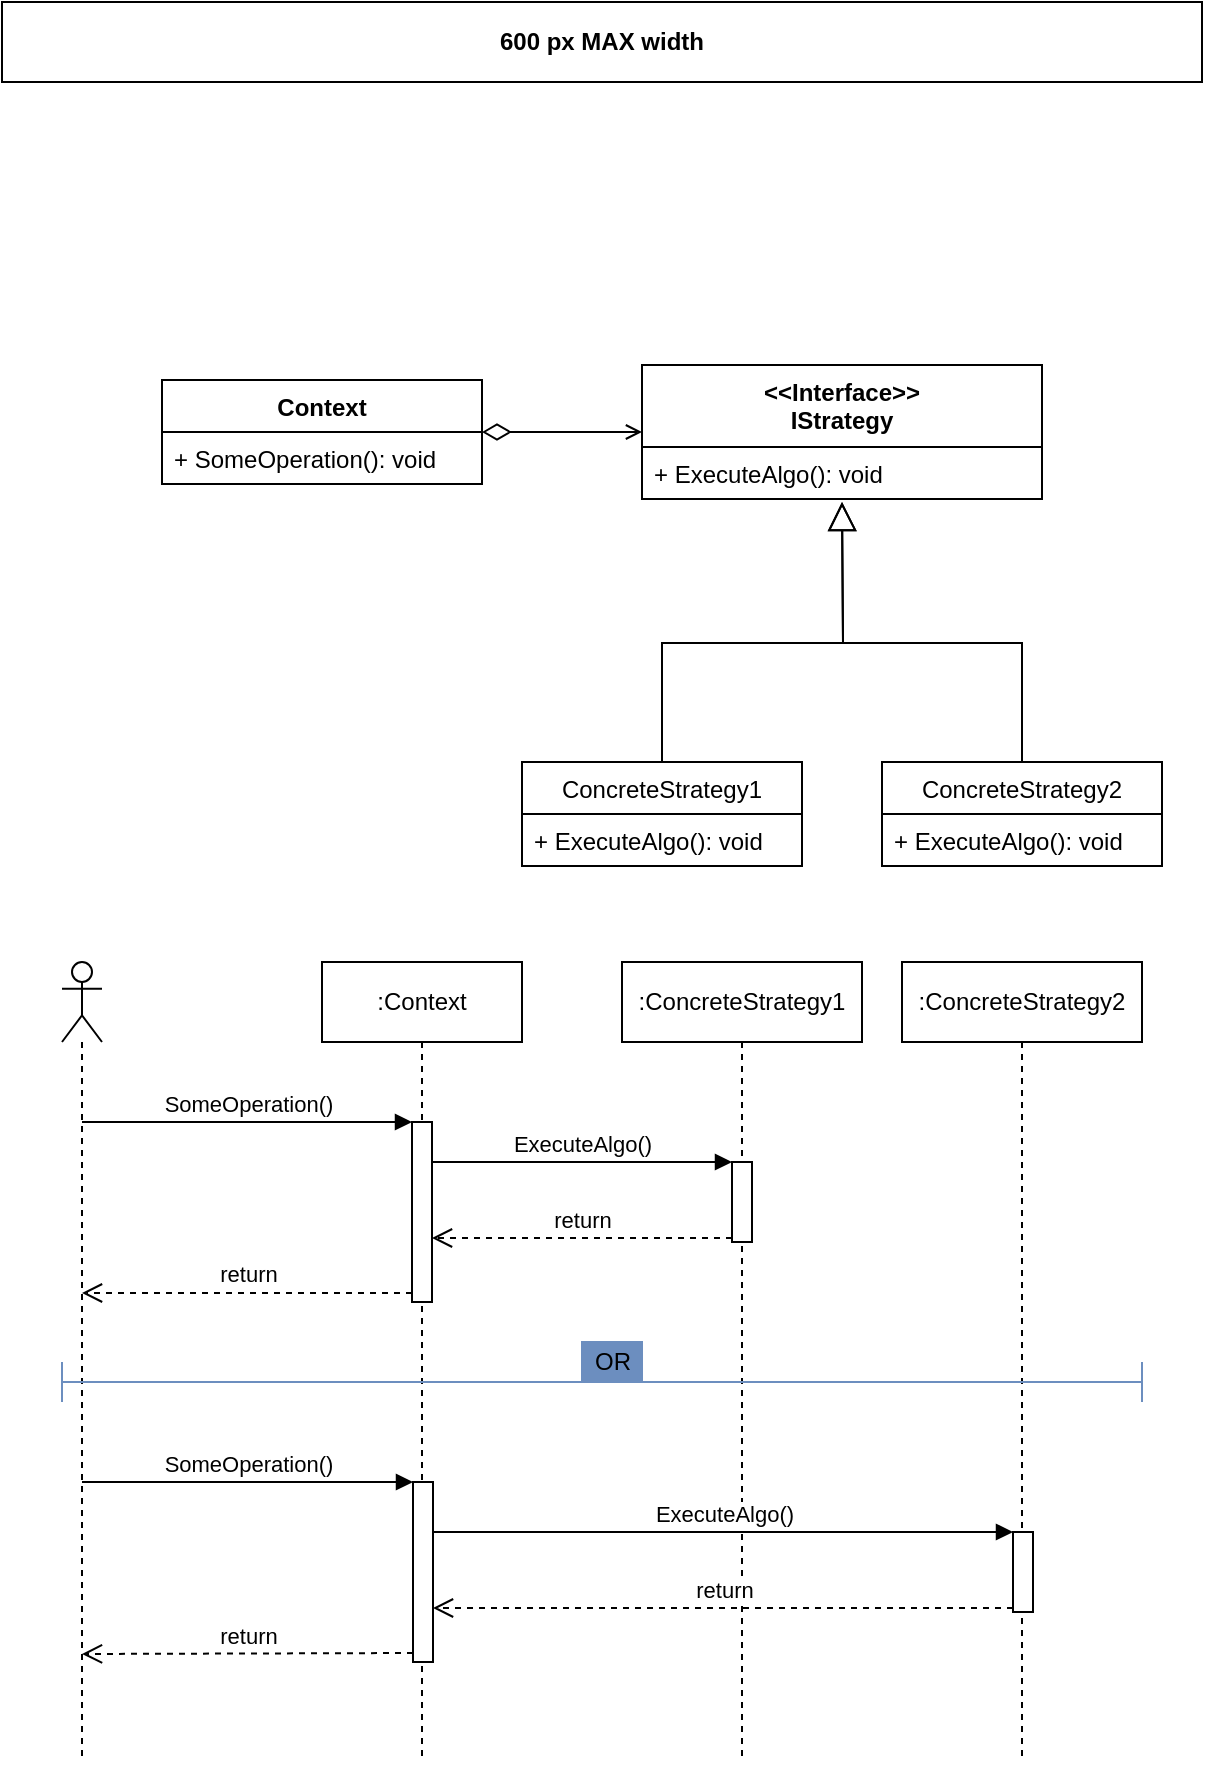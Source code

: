 <mxfile>
    <diagram id="fe0f95df-8578-7ff9-5e9f-db93b6560ab3" name="Strategy">
        <mxGraphModel grid="1" page="0" gridSize="10" guides="1" tooltips="1" connect="1" arrows="1" fold="1" pageScale="1" pageWidth="850" pageHeight="1100" background="none" math="0" shadow="0">
            <root>
                <mxCell id="0"/>
                <mxCell id="1" parent="0"/>
                <mxCell id="46a01054fbe08899-24" style="edgeStyle=orthogonalEdgeStyle;rounded=0;html=1;jettySize=auto;orthogonalLoop=1;endArrow=open;endFill=0;startArrow=diamondThin;startFill=0;startSize=12;endSize=6;" parent="1" source="46a01054fbe08899-1" target="2" edge="1">
                    <mxGeometry relative="1" as="geometry">
                        <mxPoint x="360" y="175" as="targetPoint"/>
                    </mxGeometry>
                </mxCell>
                <mxCell id="46a01054fbe08899-1" value="Context" style="swimlane;fontStyle=1;align=center;verticalAlign=top;childLayout=stackLayout;horizontal=1;startSize=26;horizontalStack=0;resizeParent=1;resizeParentMax=0;resizeLast=0;collapsible=1;marginBottom=0;swimlaneFillColor=default;" parent="1" vertex="1">
                    <mxGeometry x="120" y="149" width="160" height="52" as="geometry"/>
                </mxCell>
                <mxCell id="46a01054fbe08899-4" value="+ SomeOperation(): void" style="text;strokeColor=none;align=left;verticalAlign=top;spacingLeft=4;spacingRight=4;overflow=hidden;rotatable=0;points=[[0,0.5],[1,0.5]];portConstraint=eastwest;" parent="46a01054fbe08899-1" vertex="1">
                    <mxGeometry y="26" width="160" height="26" as="geometry"/>
                </mxCell>
                <mxCell id="46a01054fbe08899-23" style="edgeStyle=orthogonalEdgeStyle;rounded=0;html=1;jettySize=auto;orthogonalLoop=1;endArrow=block;endFill=0;endSize=12;exitX=0.5;exitY=0;exitDx=0;exitDy=0;" parent="1" source="46a01054fbe08899-10" edge="1">
                    <mxGeometry relative="1" as="geometry">
                        <mxPoint x="460" y="210" as="targetPoint"/>
                    </mxGeometry>
                </mxCell>
                <mxCell id="46a01054fbe08899-10" value="ConcreteStrategy1" style="swimlane;fontStyle=0;childLayout=stackLayout;horizontal=1;startSize=26;horizontalStack=0;resizeParent=1;resizeParentMax=0;resizeLast=0;collapsible=1;marginBottom=0;strokeColor=default;fillColor=default;swimlaneFillColor=default;" parent="1" vertex="1">
                    <mxGeometry x="300" y="340" width="140" height="52" as="geometry"/>
                </mxCell>
                <mxCell id="46a01054fbe08899-11" value="+ ExecuteAlgo(): void" style="text;strokeColor=none;align=left;verticalAlign=top;spacingLeft=4;spacingRight=4;overflow=hidden;rotatable=0;points=[[0,0.5],[1,0.5]];portConstraint=eastwest;" parent="46a01054fbe08899-10" vertex="1">
                    <mxGeometry y="26" width="140" height="26" as="geometry"/>
                </mxCell>
                <mxCell id="46a01054fbe08899-22" style="edgeStyle=orthogonalEdgeStyle;rounded=0;html=1;jettySize=auto;orthogonalLoop=1;endArrow=block;endFill=0;endSize=12;exitX=0.5;exitY=0;exitDx=0;exitDy=0;" parent="1" source="46a01054fbe08899-19" edge="1">
                    <mxGeometry relative="1" as="geometry">
                        <mxPoint x="460" y="210" as="targetPoint"/>
                    </mxGeometry>
                </mxCell>
                <mxCell id="46a01054fbe08899-19" value="ConcreteStrategy2" style="swimlane;fontStyle=0;childLayout=stackLayout;horizontal=1;startSize=26;horizontalStack=0;resizeParent=1;resizeParentMax=0;resizeLast=0;collapsible=1;marginBottom=0;swimlaneFillColor=default;" parent="1" vertex="1">
                    <mxGeometry x="480" y="340" width="140" height="52" as="geometry"/>
                </mxCell>
                <mxCell id="46a01054fbe08899-20" value="+ ExecuteAlgo(): void" style="text;strokeColor=none;align=left;verticalAlign=top;spacingLeft=4;spacingRight=4;overflow=hidden;rotatable=0;points=[[0,0.5],[1,0.5]];portConstraint=eastwest;" parent="46a01054fbe08899-19" vertex="1">
                    <mxGeometry y="26" width="140" height="26" as="geometry"/>
                </mxCell>
                <mxCell id="46a01054fbe08899-27" value=":Context" style="shape=umlLifeline;perimeter=lifelinePerimeter;whiteSpace=wrap;html=1;container=1;collapsible=0;recursiveResize=0;outlineConnect=0;" parent="1" vertex="1">
                    <mxGeometry x="200" y="440" width="100" height="400" as="geometry"/>
                </mxCell>
                <mxCell id="46a01054fbe08899-32" value="" style="html=1;points=[];perimeter=orthogonalPerimeter;" parent="46a01054fbe08899-27" vertex="1">
                    <mxGeometry x="45" y="80" width="10" height="90" as="geometry"/>
                </mxCell>
                <mxCell id="46a01054fbe08899-42" value="" style="html=1;points=[];perimeter=orthogonalPerimeter;" parent="46a01054fbe08899-27" vertex="1">
                    <mxGeometry x="45.5" y="260" width="10" height="90" as="geometry"/>
                </mxCell>
                <mxCell id="46a01054fbe08899-43" value="SomeOperation()" style="html=1;verticalAlign=bottom;endArrow=block;entryX=0;entryY=0;" parent="46a01054fbe08899-27" target="46a01054fbe08899-42" edge="1">
                    <mxGeometry relative="1" as="geometry">
                        <mxPoint x="-120" y="260" as="sourcePoint"/>
                    </mxGeometry>
                </mxCell>
                <mxCell id="46a01054fbe08899-44" value="return" style="html=1;verticalAlign=bottom;endArrow=open;dashed=1;endSize=8;exitX=0;exitY=0.95;" parent="46a01054fbe08899-27" source="46a01054fbe08899-42" edge="1">
                    <mxGeometry relative="1" as="geometry">
                        <mxPoint x="-120" y="346" as="targetPoint"/>
                    </mxGeometry>
                </mxCell>
                <mxCell id="46a01054fbe08899-28" value=":ConcreteStrategy1" style="shape=umlLifeline;perimeter=lifelinePerimeter;whiteSpace=wrap;html=1;container=1;collapsible=0;recursiveResize=0;outlineConnect=0;" parent="1" vertex="1">
                    <mxGeometry x="350" y="440" width="120" height="400" as="geometry"/>
                </mxCell>
                <mxCell id="46a01054fbe08899-36" value="" style="html=1;points=[];perimeter=orthogonalPerimeter;" parent="46a01054fbe08899-28" vertex="1">
                    <mxGeometry x="55" y="100" width="10" height="40" as="geometry"/>
                </mxCell>
                <mxCell id="46a01054fbe08899-29" value=":ConcreteStrategy2" style="shape=umlLifeline;perimeter=lifelinePerimeter;whiteSpace=wrap;html=1;container=1;collapsible=0;recursiveResize=0;outlineConnect=0;" parent="1" vertex="1">
                    <mxGeometry x="490" y="440" width="120" height="400" as="geometry"/>
                </mxCell>
                <mxCell id="46a01054fbe08899-45" value="" style="html=1;points=[];perimeter=orthogonalPerimeter;" parent="46a01054fbe08899-29" vertex="1">
                    <mxGeometry x="55.5" y="285" width="10" height="40" as="geometry"/>
                </mxCell>
                <mxCell id="46a01054fbe08899-30" value="" style="shape=umlLifeline;participant=umlActor;perimeter=lifelinePerimeter;whiteSpace=wrap;html=1;container=1;collapsible=0;recursiveResize=0;verticalAlign=top;spacingTop=36;labelBackgroundColor=#ffffff;outlineConnect=0;" parent="1" vertex="1">
                    <mxGeometry x="70" y="440" width="20" height="400" as="geometry"/>
                </mxCell>
                <mxCell id="46a01054fbe08899-33" value="SomeOperation()" style="html=1;verticalAlign=bottom;endArrow=block;entryX=0;entryY=0;" parent="1" source="46a01054fbe08899-30" target="46a01054fbe08899-32" edge="1">
                    <mxGeometry relative="1" as="geometry">
                        <mxPoint x="175" y="520" as="sourcePoint"/>
                    </mxGeometry>
                </mxCell>
                <mxCell id="46a01054fbe08899-34" value="return" style="html=1;verticalAlign=bottom;endArrow=open;dashed=1;endSize=8;exitX=0;exitY=0.95;" parent="1" source="46a01054fbe08899-32" target="46a01054fbe08899-30" edge="1">
                    <mxGeometry relative="1" as="geometry">
                        <mxPoint x="80" y="596" as="targetPoint"/>
                    </mxGeometry>
                </mxCell>
                <mxCell id="46a01054fbe08899-37" value="ExecuteAlgo()" style="html=1;verticalAlign=bottom;endArrow=block;entryX=0;entryY=0;" parent="1" source="46a01054fbe08899-32" target="46a01054fbe08899-36" edge="1">
                    <mxGeometry relative="1" as="geometry">
                        <mxPoint x="260" y="540" as="sourcePoint"/>
                    </mxGeometry>
                </mxCell>
                <mxCell id="46a01054fbe08899-38" value="return" style="html=1;verticalAlign=bottom;endArrow=open;dashed=1;endSize=8;exitX=0;exitY=0.95;" parent="1" source="46a01054fbe08899-36" target="46a01054fbe08899-32" edge="1">
                    <mxGeometry relative="1" as="geometry">
                        <mxPoint x="365" y="616" as="targetPoint"/>
                    </mxGeometry>
                </mxCell>
                <mxCell id="46a01054fbe08899-46" value="ExecuteAlgo()" style="html=1;verticalAlign=bottom;endArrow=block;entryX=0;entryY=0;" parent="1" source="46a01054fbe08899-42" target="46a01054fbe08899-45" edge="1">
                    <mxGeometry relative="1" as="geometry">
                        <mxPoint x="270.5" y="725" as="sourcePoint"/>
                    </mxGeometry>
                </mxCell>
                <mxCell id="46a01054fbe08899-47" value="return" style="html=1;verticalAlign=bottom;endArrow=open;dashed=1;endSize=8;exitX=0;exitY=0.95;" parent="1" source="46a01054fbe08899-45" target="46a01054fbe08899-42" edge="1">
                    <mxGeometry relative="1" as="geometry">
                        <mxPoint x="270.5" y="763" as="targetPoint"/>
                    </mxGeometry>
                </mxCell>
                <mxCell id="46a01054fbe08899-48" value="" style="shape=crossbar;whiteSpace=wrap;html=1;rounded=1;strokeColor=#6c8ebf;" parent="1" vertex="1">
                    <mxGeometry x="70" y="640" width="540" height="20" as="geometry"/>
                </mxCell>
                <mxCell id="46a01054fbe08899-49" value="OR&lt;br&gt;" style="text;html=1;resizable=0;points=[];autosize=1;align=center;verticalAlign=top;spacingTop=-4;strokeColor=#6c8ebf;fontColor=#000000;fillColor=#6C8EBF;" parent="1" vertex="1">
                    <mxGeometry x="330" y="630" width="30" height="20" as="geometry"/>
                </mxCell>
                <mxCell id="2" value="&lt;&lt;Interface&gt;&gt;&#10;IStrategy" style="swimlane;fontStyle=1;align=center;verticalAlign=top;childLayout=stackLayout;horizontal=1;startSize=41;horizontalStack=0;resizeParent=1;resizeParentMax=0;resizeLast=0;collapsible=1;marginBottom=0;swimlaneFillColor=default;" parent="1" vertex="1">
                    <mxGeometry x="360" y="141.5" width="200" height="67" as="geometry"/>
                </mxCell>
                <mxCell id="3" value="+ ExecuteAlgo(): void" style="text;strokeColor=none;align=left;verticalAlign=top;spacingLeft=4;spacingRight=4;overflow=hidden;rotatable=0;points=[[0,0.5],[1,0.5]];portConstraint=eastwest;" parent="2" vertex="1">
                    <mxGeometry y="41" width="200" height="26" as="geometry"/>
                </mxCell>
                <mxCell id="0rDmzbczbVZfvbLaIehz-3" value="600 px MAX width" style="rounded=0;whiteSpace=wrap;html=1;sketch=0;fontSize=12;align=center;fontStyle=1" vertex="1" parent="1">
                    <mxGeometry x="40" y="-40" width="600" height="40" as="geometry"/>
                </mxCell>
            </root>
        </mxGraphModel>
    </diagram>
    <diagram id="69f8f34a-8516-3da5-c032-b171a3a55cab" name="Strategy Sequence">
        <mxGraphModel dx="1786" dy="490" grid="1" gridSize="10" guides="1" tooltips="1" connect="1" arrows="1" fold="1" page="0" pageScale="1" pageWidth="850" pageHeight="1100" background="none" math="0" shadow="0">
            <root>
                <mxCell id="0"/>
                <mxCell id="1" parent="0"/>
                <mxCell id="2" value=":Program" style="shape=umlLifeline;perimeter=lifelinePerimeter;whiteSpace=wrap;html=1;container=1;collapsible=0;recursiveResize=0;outlineConnect=0;" parent="1" vertex="1">
                    <mxGeometry x="40" y="80" width="100" height="280" as="geometry"/>
                </mxCell>
                <mxCell id="9" value="" style="html=1;points=[];perimeter=orthogonalPerimeter;" parent="2" vertex="1">
                    <mxGeometry x="45" y="50" width="10" height="220" as="geometry"/>
                </mxCell>
                <mxCell id="3" value=":SortableCollection" style="shape=umlLifeline;perimeter=lifelinePerimeter;whiteSpace=wrap;html=1;container=1;collapsible=0;recursiveResize=0;outlineConnect=0;" parent="1" vertex="1">
                    <mxGeometry x="200" y="80" width="120" height="280" as="geometry"/>
                </mxCell>
                <mxCell id="12" value="" style="html=1;points=[];perimeter=orthogonalPerimeter;" parent="3" vertex="1">
                    <mxGeometry x="55" y="100" width="10" height="60" as="geometry"/>
                </mxCell>
                <mxCell id="15" value="" style="html=1;points=[];perimeter=orthogonalPerimeter;" parent="3" vertex="1">
                    <mxGeometry x="55" y="170" width="10" height="100" as="geometry"/>
                </mxCell>
                <mxCell id="R_KAV4m_lqOHIZeDf2zq-22" value="" style="html=1;points=[];perimeter=orthogonalPerimeter;strokeColor=default;fontColor=#000000;fillColor=default;" parent="3" vertex="1">
                    <mxGeometry x="60" y="130" width="10" height="20" as="geometry"/>
                </mxCell>
                <mxCell id="R_KAV4m_lqOHIZeDf2zq-23" value="_sortStrategy = strategy" style="edgeStyle=orthogonalEdgeStyle;html=1;align=left;spacingLeft=2;endArrow=block;rounded=0;entryX=1;entryY=0;fontColor=default;" parent="3" target="R_KAV4m_lqOHIZeDf2zq-22" edge="1">
                    <mxGeometry x="0.004" relative="1" as="geometry">
                        <mxPoint x="65" y="110" as="sourcePoint"/>
                        <Array as="points">
                            <mxPoint x="95" y="110"/>
                        </Array>
                        <mxPoint as="offset"/>
                    </mxGeometry>
                </mxCell>
                <mxCell id="R_KAV4m_lqOHIZeDf2zq-28" value="" style="html=1;points=[];perimeter=orthogonalPerimeter;strokeColor=default;fontColor=default;fillColor=default;" parent="3" vertex="1">
                    <mxGeometry x="60" y="240" width="10" height="20" as="geometry"/>
                </mxCell>
                <mxCell id="R_KAV4m_lqOHIZeDf2zq-29" value="_items = sorted items" style="edgeStyle=orthogonalEdgeStyle;html=1;align=left;spacingLeft=2;endArrow=block;rounded=0;entryX=1;entryY=0;fontColor=default;" parent="3" target="R_KAV4m_lqOHIZeDf2zq-28" edge="1">
                    <mxGeometry x="0.003" relative="1" as="geometry">
                        <mxPoint x="65" y="220" as="sourcePoint"/>
                        <Array as="points">
                            <mxPoint x="95" y="220"/>
                        </Array>
                        <mxPoint as="offset"/>
                    </mxGeometry>
                </mxCell>
                <mxCell id="4" value="strategy&lt;br&gt;:SortDescendingStrategy" style="shape=umlLifeline;perimeter=lifelinePerimeter;whiteSpace=wrap;html=1;container=1;collapsible=0;recursiveResize=0;outlineConnect=0;" parent="1" vertex="1">
                    <mxGeometry x="380" y="120" width="150" height="240" as="geometry"/>
                </mxCell>
                <mxCell id="18" value="" style="html=1;points=[];perimeter=orthogonalPerimeter;" parent="4" vertex="1">
                    <mxGeometry x="70" y="140" width="10" height="30" as="geometry"/>
                </mxCell>
                <mxCell id="7" value="new" style="html=1;verticalAlign=bottom;endArrow=block;exitX=0.917;exitY=0.045;exitDx=0;exitDy=0;exitPerimeter=0;" parent="1" source="9" edge="1">
                    <mxGeometry relative="1" as="geometry">
                        <mxPoint x="380" y="140" as="sourcePoint"/>
                        <mxPoint x="380" y="140" as="targetPoint"/>
                    </mxGeometry>
                </mxCell>
                <mxCell id="13" value="SetSortStrategy(strategy)" style="html=1;verticalAlign=bottom;endArrow=block;entryX=0;entryY=0;" parent="1" target="12" edge="1">
                    <mxGeometry relative="1" as="geometry">
                        <mxPoint x="95" y="180" as="sourcePoint"/>
                        <mxPoint as="offset"/>
                    </mxGeometry>
                </mxCell>
                <mxCell id="19" value="Sort(Items)" style="html=1;verticalAlign=bottom;endArrow=block;entryX=0;entryY=0;exitX=1.019;exitY=0.098;exitPerimeter=0;exitDx=0;exitDy=0;" parent="1" source="15" target="18" edge="1">
                    <mxGeometry relative="1" as="geometry">
                        <mxPoint x="270" y="220" as="sourcePoint"/>
                    </mxGeometry>
                </mxCell>
                <mxCell id="20" value="return sorted items" style="html=1;verticalAlign=bottom;endArrow=open;dashed=1;endSize=8;exitX=0;exitY=0.95;entryX=1.019;entryY=0.4;entryPerimeter=0;entryDx=0;entryDy=0;" parent="1" source="18" target="15" edge="1">
                    <mxGeometry x="0.003" relative="1" as="geometry">
                        <mxPoint x="280" y="287" as="targetPoint"/>
                        <mxPoint as="offset"/>
                    </mxGeometry>
                </mxCell>
                <mxCell id="16" value="Sort()" style="html=1;verticalAlign=bottom;endArrow=block;entryX=0;entryY=0;exitX=0.964;exitY=0.545;exitDx=0;exitDy=0;exitPerimeter=0;" parent="1" source="9" target="15" edge="1">
                    <mxGeometry relative="1" as="geometry">
                        <mxPoint x="100" y="270" as="sourcePoint"/>
                    </mxGeometry>
                </mxCell>
                <mxCell id="R_KAV4m_lqOHIZeDf2zq-33" value="" style="endArrow=none;html=1;fontColor=default;" parent="1" edge="1">
                    <mxGeometry width="50" height="50" relative="1" as="geometry">
                        <mxPoint x="-40" as="sourcePoint"/>
                        <mxPoint x="680" as="targetPoint"/>
                    </mxGeometry>
                </mxCell>
            </root>
        </mxGraphModel>
    </diagram>
    <diagram id="a0d90a59-ad95-61b6-8cdf-88db7958e744" name="Abstract Factory">
        <mxGraphModel grid="1" page="0" gridSize="10" guides="1" tooltips="1" connect="1" arrows="1" fold="1" pageScale="1" pageWidth="850" pageHeight="1100" background="none" math="0" shadow="0">
            <root>
                <mxCell id="0"/>
                <mxCell id="1" parent="0"/>
                <mxCell id="2" value="&lt;p style=&quot;margin: 0px ; margin-top: 4px ; text-align: center&quot;&gt;&lt;i&gt;&amp;lt;&amp;lt;Interface&amp;gt;&amp;gt;&lt;/i&gt;&lt;br&gt;&lt;b&gt;IVehicleFactory&lt;/b&gt;&lt;/p&gt;&lt;hr size=&quot;1&quot;&gt;&lt;p style=&quot;margin: 0px ; margin-left: 4px&quot;&gt;&lt;span&gt;+ CreateCar(): ICar&lt;/span&gt;&lt;br&gt;&lt;/p&gt;&lt;p style=&quot;margin: 0px ; margin-left: 4px&quot;&gt;+ CreateBike(): IBike&lt;/p&gt;" style="verticalAlign=top;align=left;overflow=fill;fontSize=12;fontFamily=Helvetica;html=1;" parent="1" vertex="1">
                    <mxGeometry x="-40" y="200" width="180" height="80" as="geometry"/>
                </mxCell>
                <mxCell id="4" value="«interface»&lt;br&gt;&lt;b&gt;ICar&lt;/b&gt;" style="html=1;" parent="1" vertex="1">
                    <mxGeometry x="350" y="200" width="120" height="50" as="geometry"/>
                </mxCell>
                <mxCell id="5" value="«interface»&lt;br&gt;&lt;b&gt;IBike&lt;/b&gt;" style="html=1;" parent="1" vertex="1">
                    <mxGeometry x="570" y="200" width="120" height="50" as="geometry"/>
                </mxCell>
                <mxCell id="10" style="edgeStyle=elbowEdgeStyle;rounded=0;elbow=vertical;html=1;jettySize=auto;orthogonalLoop=1;endArrow=block;endFill=0;endSize=12;" parent="1" source="6" target="2" edge="1">
                    <mxGeometry relative="1" as="geometry"/>
                </mxCell>
                <mxCell id="6" value="LowEndVehicleFactory" style="swimlane;fontStyle=0;childLayout=stackLayout;horizontal=1;startSize=26;horizontalStack=0;resizeParent=1;resizeParentMax=0;resizeLast=0;collapsible=1;marginBottom=0;swimlaneFillColor=default;" parent="1" vertex="1">
                    <mxGeometry x="190" y="445" width="190" height="78" as="geometry"/>
                </mxCell>
                <mxCell id="7" value="+ CreateCar(): ICar" style="text;strokeColor=none;align=left;verticalAlign=top;spacingLeft=4;spacingRight=4;overflow=hidden;rotatable=0;points=[[0,0.5],[1,0.5]];portConstraint=eastwest;" parent="6" vertex="1">
                    <mxGeometry y="26" width="190" height="26" as="geometry"/>
                </mxCell>
                <mxCell id="8" value="+ CreateBike(): IBike" style="text;strokeColor=none;align=left;verticalAlign=top;spacingLeft=4;spacingRight=4;overflow=hidden;rotatable=0;points=[[0,0.5],[1,0.5]];portConstraint=eastwest;" parent="6" vertex="1">
                    <mxGeometry y="52" width="190" height="26" as="geometry"/>
                </mxCell>
                <mxCell id="17" style="edgeStyle=orthogonalEdgeStyle;rounded=0;elbow=vertical;html=1;endArrow=block;endFill=0;endSize=12;jettySize=auto;orthogonalLoop=1;entryX=0.5;entryY=1;exitX=0.5;exitY=0;" parent="1" source="16" target="4" edge="1">
                    <mxGeometry relative="1" as="geometry"/>
                </mxCell>
                <mxCell id="16" value="LowEndCar" style="html=1;" parent="1" vertex="1">
                    <mxGeometry x="360" y="340" width="100" height="50" as="geometry"/>
                </mxCell>
                <mxCell id="19" style="edgeStyle=orthogonalEdgeStyle;rounded=0;elbow=vertical;html=1;endArrow=block;endFill=0;endSize=12;jettySize=auto;orthogonalLoop=1;" parent="1" source="18" target="5" edge="1">
                    <mxGeometry relative="1" as="geometry"/>
                </mxCell>
                <mxCell id="18" value="LowEndBike" style="html=1;" parent="1" vertex="1">
                    <mxGeometry x="580" y="340" width="100" height="50" as="geometry"/>
                </mxCell>
                <mxCell id="20" style="edgeStyle=orthogonalEdgeStyle;rounded=0;elbow=vertical;html=1;endArrow=open;endFill=0;endSize=12;jettySize=auto;orthogonalLoop=1;dashed=1;exitX=1;exitY=0.5;entryX=0.5;entryY=1;strokeWidth=1;" parent="1" source="6" target="16" edge="1">
                    <mxGeometry relative="1" as="geometry">
                        <Array as="points">
                            <mxPoint x="410" y="484"/>
                        </Array>
                    </mxGeometry>
                </mxCell>
                <mxCell id="22" value="&amp;lt;&amp;lt;Creates&amp;gt;&amp;gt;" style="text;html=1;resizable=0;points=[];align=center;verticalAlign=middle;labelBackgroundColor=default;fontColor=default;" parent="20" vertex="1" connectable="0">
                    <mxGeometry y="-19" relative="1" as="geometry">
                        <mxPoint x="-19" y="-22" as="offset"/>
                    </mxGeometry>
                </mxCell>
                <mxCell id="21" style="edgeStyle=orthogonalEdgeStyle;rounded=0;elbow=vertical;html=1;endArrow=open;endFill=0;endSize=12;jettySize=auto;orthogonalLoop=1;dashed=1;exitX=1;exitY=0.75;jumpStyle=arc;jumpSize=12;" parent="1" source="6" target="18" edge="1">
                    <mxGeometry relative="1" as="geometry"/>
                </mxCell>
                <mxCell id="23" value="&amp;lt;&amp;lt;Creates&amp;gt;&amp;gt;" style="text;html=1;resizable=0;points=[];align=center;verticalAlign=middle;labelBackgroundColor=default;fontColor=default;" parent="21" vertex="1" connectable="0">
                    <mxGeometry x="-0.243" y="-1" relative="1" as="geometry">
                        <mxPoint x="112" y="-74" as="offset"/>
                    </mxGeometry>
                </mxCell>
                <mxCell id="29" style="edgeStyle=elbowEdgeStyle;rounded=0;elbow=vertical;html=1;endArrow=block;endFill=0;endSize=12;jettySize=auto;orthogonalLoop=1;" parent="1" source="24" target="2" edge="1">
                    <mxGeometry relative="1" as="geometry">
                        <mxPoint x="350" y="385" as="targetPoint"/>
                    </mxGeometry>
                </mxCell>
                <mxCell id="24" value="HighEndVehicleFactory" style="swimlane;fontStyle=0;childLayout=stackLayout;horizontal=1;startSize=26;horizontalStack=0;resizeParent=1;resizeParentMax=0;resizeLast=0;collapsible=1;marginBottom=0;swimlaneFillColor=default;" parent="1" vertex="1">
                    <mxGeometry x="-40" y="445" width="180" height="78" as="geometry"/>
                </mxCell>
                <mxCell id="25" value="+ CreateCar(): ICar" style="text;strokeColor=none;align=left;verticalAlign=top;spacingLeft=4;spacingRight=4;overflow=hidden;rotatable=0;points=[[0,0.5],[1,0.5]];portConstraint=eastwest;" parent="24" vertex="1">
                    <mxGeometry y="26" width="180" height="26" as="geometry"/>
                </mxCell>
                <mxCell id="26" value="+ CreateBike(): IBike" style="text;strokeColor=none;align=left;verticalAlign=top;spacingLeft=4;spacingRight=4;overflow=hidden;rotatable=0;points=[[0,0.5],[1,0.5]];portConstraint=eastwest;" parent="24" vertex="1">
                    <mxGeometry y="52" width="180" height="26" as="geometry"/>
                </mxCell>
                <mxCell id="35" style="edgeStyle=orthogonalEdgeStyle;rounded=0;html=1;endArrow=block;endFill=0;endSize=12;jettySize=auto;orthogonalLoop=1;exitX=0.5;exitY=0;" parent="1" source="27" target="4" edge="1">
                    <mxGeometry relative="1" as="geometry"/>
                </mxCell>
                <mxCell id="27" value="HighEndCar" style="html=1;" parent="1" vertex="1">
                    <mxGeometry x="470" y="340" width="100" height="50" as="geometry"/>
                </mxCell>
                <mxCell id="36" style="edgeStyle=orthogonalEdgeStyle;rounded=0;html=1;endArrow=block;endFill=0;endSize=12;jettySize=auto;orthogonalLoop=1;exitX=0.5;exitY=0;" parent="1" source="28" target="5" edge="1">
                    <mxGeometry relative="1" as="geometry"/>
                </mxCell>
                <mxCell id="28" value="HighEndBike" style="html=1;" parent="1" vertex="1">
                    <mxGeometry x="690" y="340" width="100" height="50" as="geometry"/>
                </mxCell>
                <mxCell id="30" style="edgeStyle=orthogonalEdgeStyle;rounded=0;html=1;endArrow=open;endFill=0;endSize=12;jettySize=auto;orthogonalLoop=1;dashed=1;exitX=1;exitY=0.5;entryX=0.5;entryY=1;jumpStyle=arc;jumpSize=12;entryDx=0;entryDy=0;" parent="1" target="28" edge="1">
                    <mxGeometry relative="1" as="geometry">
                        <mxPoint x="144.97" y="510.0" as="sourcePoint"/>
                        <mxPoint x="799.97" y="390" as="targetPoint"/>
                        <Array as="points">
                            <mxPoint x="155" y="510"/>
                            <mxPoint x="155" y="555"/>
                            <mxPoint x="740" y="555"/>
                        </Array>
                    </mxGeometry>
                </mxCell>
                <mxCell id="31" value="&amp;lt;&amp;lt;Creates&amp;gt;&amp;gt;" style="text;html=1;resizable=0;points=[];align=center;verticalAlign=middle;labelBackgroundColor=default;fontColor=default;" parent="30" vertex="1" connectable="0">
                    <mxGeometry y="-19" relative="1" as="geometry">
                        <mxPoint x="237" y="-144" as="offset"/>
                    </mxGeometry>
                </mxCell>
                <mxCell id="32" style="edgeStyle=orthogonalEdgeStyle;rounded=0;html=1;endArrow=open;endFill=0;endSize=12;jettySize=auto;orthogonalLoop=1;dashed=1;exitX=1;exitY=0.5;jumpStyle=arc;jumpSize=12;entryX=0.5;entryY=1;" parent="1" source="25" target="27" edge="1">
                    <mxGeometry relative="1" as="geometry">
                        <mxPoint x="130" y="525" as="sourcePoint"/>
                        <mxPoint x="260" y="525" as="targetPoint"/>
                        <Array as="points">
                            <mxPoint x="170" y="484"/>
                            <mxPoint x="170" y="535"/>
                            <mxPoint x="520" y="535"/>
                        </Array>
                    </mxGeometry>
                </mxCell>
                <mxCell id="33" value="&amp;lt;&amp;lt;Creates&amp;gt;&amp;gt;" style="text;html=1;resizable=0;points=[];align=center;verticalAlign=middle;labelBackgroundColor=default;fontColor=default;" parent="32" vertex="1" connectable="0">
                    <mxGeometry y="-19" relative="1" as="geometry">
                        <mxPoint x="143" y="-124" as="offset"/>
                    </mxGeometry>
                </mxCell>
                <mxCell id="h-QAeIGFi4k2T-Zk--SD-36" value="" style="endArrow=none;html=1;fontColor=default;" edge="1" parent="1">
                    <mxGeometry width="50" height="50" relative="1" as="geometry">
                        <mxPoint x="-80" as="sourcePoint"/>
                        <mxPoint x="990" as="targetPoint"/>
                    </mxGeometry>
                </mxCell>
                <mxCell id="rOh8ooC0etKCDtbzVtDC-36" value="600 px MAX width" style="rounded=0;whiteSpace=wrap;html=1;sketch=0;fontSize=12;align=center;fontStyle=1" vertex="1" parent="1">
                    <mxGeometry x="-40" y="-40" width="600" height="40" as="geometry"/>
                </mxCell>
                <mxCell id="rOh8ooC0etKCDtbzVtDC-37" value="600 px MAX width" style="rounded=0;whiteSpace=wrap;html=1;sketch=0;fontSize=12;align=center;fontStyle=1" vertex="1" parent="1">
                    <mxGeometry x="560" y="-40" width="600" height="40" as="geometry"/>
                </mxCell>
            </root>
        </mxGraphModel>
    </diagram>
    <diagram id="024c3a24-c5cd-4413-4fda-a2565cb1df91" name="Abstract Factory Sequence">
        <mxGraphModel grid="1" page="1" gridSize="10" guides="1" tooltips="1" connect="1" arrows="1" fold="1" pageScale="1" pageWidth="850" pageHeight="1100" background="none" math="0" shadow="0">
            <root>
                <mxCell id="0"/>
                <mxCell id="1" parent="0"/>
                <mxCell id="2" value=":Program" style="shape=umlLifeline;perimeter=lifelinePerimeter;whiteSpace=wrap;html=1;container=1;collapsible=0;recursiveResize=0;outlineConnect=0;" parent="1" vertex="1">
                    <mxGeometry x="80" y="80" width="100" height="300" as="geometry"/>
                </mxCell>
                <mxCell id="3" value="concreteFactory&lt;br&gt;:HighGradeVehicleFactory&lt;br&gt;" style="shape=umlLifeline;perimeter=lifelinePerimeter;whiteSpace=wrap;html=1;container=1;collapsible=0;recursiveResize=0;outlineConnect=0;" parent="1" vertex="1">
                    <mxGeometry x="400" y="80" width="160" height="300" as="geometry"/>
                </mxCell>
                <mxCell id="4" value="abstractFactory&lt;br&gt;:IVehicleFactory" style="shape=umlLifeline;perimeter=lifelinePerimeter;whiteSpace=wrap;html=1;container=1;collapsible=0;recursiveResize=0;outlineConnect=0;" parent="1" vertex="1">
                    <mxGeometry x="240" y="80" width="120" height="300" as="geometry"/>
                </mxCell>
            </root>
        </mxGraphModel>
    </diagram>
    <diagram id="e725a75f-7668-f31d-9377-71e1dfa57c7c" name="Singleton">
        <mxGraphModel dx="1170" dy="784" grid="1" gridSize="10" guides="1" tooltips="1" connect="1" arrows="1" fold="1" page="1" pageScale="1" pageWidth="850" pageHeight="1100" background="none" math="0" shadow="0">
            <root>
                <mxCell id="0"/>
                <mxCell id="1" parent="0"/>
                <mxCell id="2" value="Singleton" style="swimlane;fontStyle=1;align=center;verticalAlign=top;childLayout=stackLayout;horizontal=1;startSize=26;horizontalStack=0;resizeParent=1;resizeParentMax=0;resizeLast=0;collapsible=1;marginBottom=0;swimlaneFillColor=default;" parent="1" vertex="1">
                    <mxGeometry x="370" y="147" width="160" height="112" as="geometry"/>
                </mxCell>
                <mxCell id="3" value="- instance: Singleton" style="text;strokeColor=none;fillColor=none;align=left;verticalAlign=top;spacingLeft=4;spacingRight=4;overflow=hidden;rotatable=0;points=[[0,0.5],[1,0.5]];portConstraint=eastwest;fontStyle=4" parent="2" vertex="1">
                    <mxGeometry y="26" width="160" height="26" as="geometry"/>
                </mxCell>
                <mxCell id="4" value="" style="line;strokeWidth=1;fillColor=none;align=left;verticalAlign=middle;spacingTop=-1;spacingLeft=3;spacingRight=3;rotatable=0;labelPosition=right;points=[];portConstraint=eastwest;" parent="2" vertex="1">
                    <mxGeometry y="52" width="160" height="8" as="geometry"/>
                </mxCell>
                <mxCell id="5" value="+ Create(): Singleton" style="text;strokeColor=none;fillColor=none;align=left;verticalAlign=top;spacingLeft=4;spacingRight=4;overflow=hidden;rotatable=0;points=[[0,0.5],[1,0.5]];portConstraint=eastwest;fontStyle=4" parent="2" vertex="1">
                    <mxGeometry y="60" width="160" height="26" as="geometry"/>
                </mxCell>
                <mxCell id="6" value="- Singleton()" style="text;strokeColor=none;fillColor=none;align=left;verticalAlign=top;spacingLeft=4;spacingRight=4;overflow=hidden;rotatable=0;points=[[0,0.5],[1,0.5]];portConstraint=eastwest;" parent="2" vertex="1">
                    <mxGeometry y="86" width="160" height="26" as="geometry"/>
                </mxCell>
            </root>
        </mxGraphModel>
    </diagram>
</mxfile>